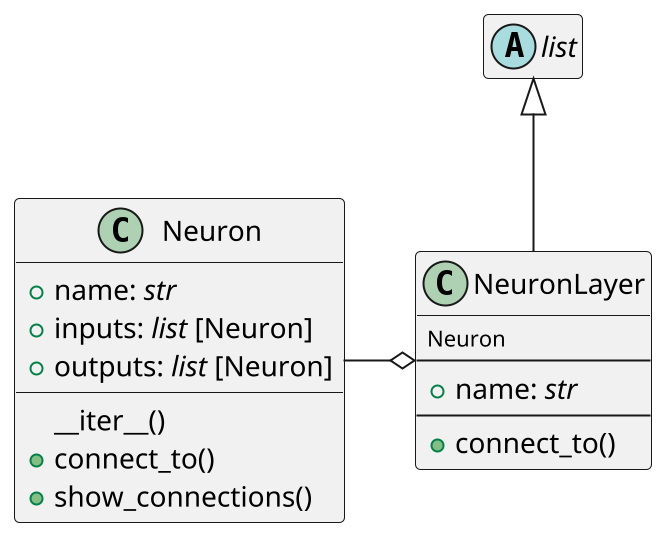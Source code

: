 @startuml

' !theme monokai_npp from ..\..\.styles
scale 2

class Neuron {
    +name: <i>str</i>
    +inputs: <i>list</i> [Neuron]
    +outputs: <i>list</i> [Neuron]
    __iter__()
    +connect_to()
    +show_connections()
}

abstract list

hide list empty members

class NeuronLayer {
    <font size=11><font "IBM Plex Mono">Neuron</font>
    --
    +name: <i>str</i>
    --
    +connect_to()
}

list <|-- NeuronLayer
NeuronLayer o-left- Neuron

@enduml
